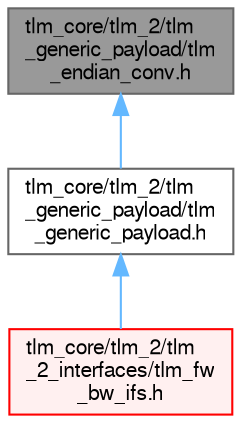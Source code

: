 digraph "tlm_core/tlm_2/tlm_generic_payload/tlm_endian_conv.h"
{
 // LATEX_PDF_SIZE
  bgcolor="transparent";
  edge [fontname=FreeSans,fontsize=10,labelfontname=FreeSans,labelfontsize=10];
  node [fontname=FreeSans,fontsize=10,shape=box,height=0.2,width=0.4];
  Node1 [id="Node000001",label="tlm_core/tlm_2/tlm\l_generic_payload/tlm\l_endian_conv.h",height=0.2,width=0.4,color="gray40", fillcolor="grey60", style="filled", fontcolor="black",tooltip=" "];
  Node1 -> Node2 [id="edge1_Node000001_Node000002",dir="back",color="steelblue1",style="solid",tooltip=" "];
  Node2 [id="Node000002",label="tlm_core/tlm_2/tlm\l_generic_payload/tlm\l_generic_payload.h",height=0.2,width=0.4,color="grey40", fillcolor="white", style="filled",URL="$a00032.html",tooltip=" "];
  Node2 -> Node3 [id="edge2_Node000002_Node000003",dir="back",color="steelblue1",style="solid",tooltip=" "];
  Node3 [id="Node000003",label="tlm_core/tlm_2/tlm\l_2_interfaces/tlm_fw\l_bw_ifs.h",height=0.2,width=0.4,color="red", fillcolor="#FFF0F0", style="filled",URL="$a00056.html",tooltip=" "];
}
